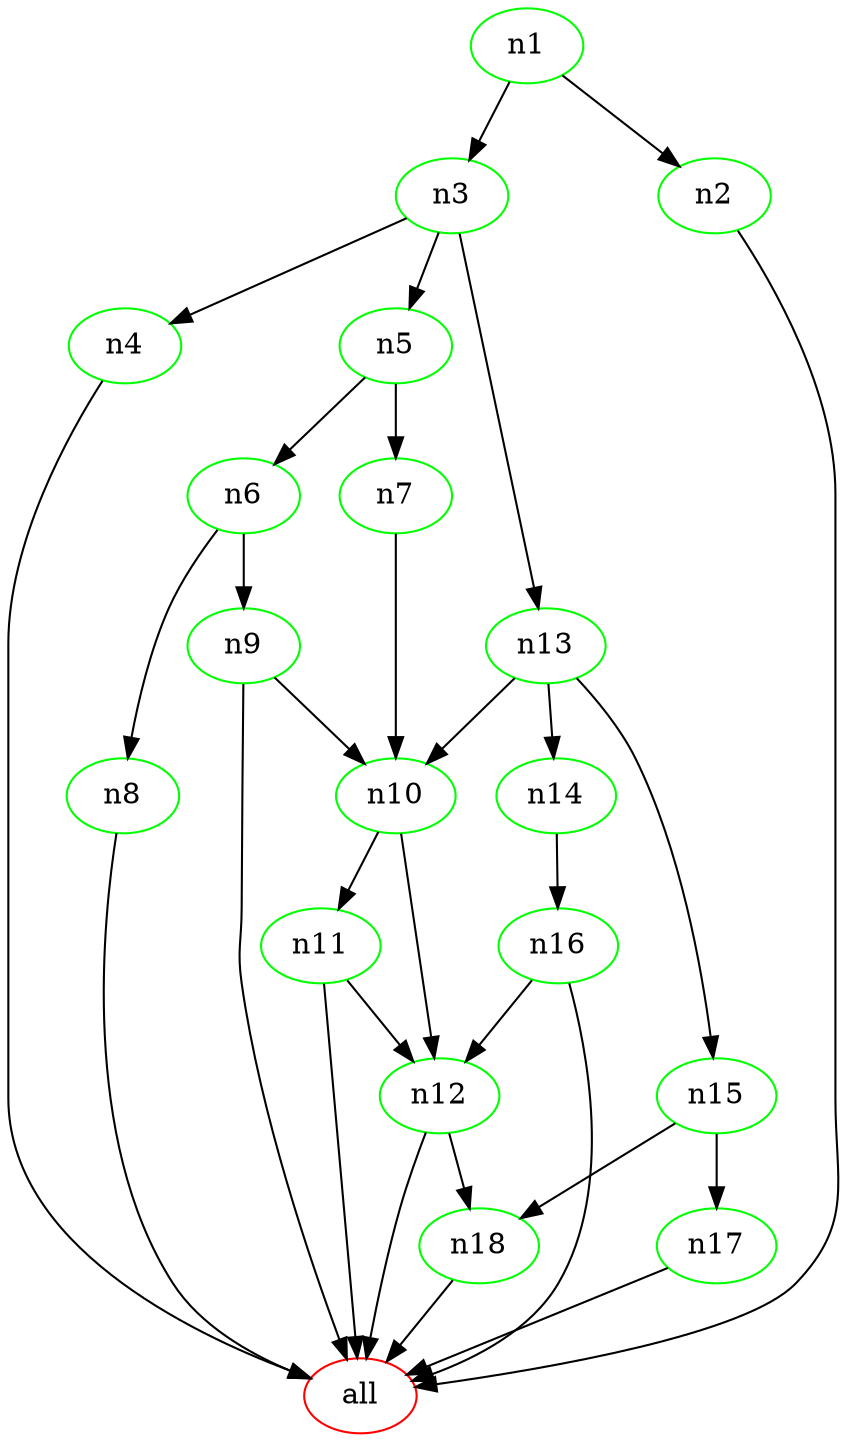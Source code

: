 digraph G {
n2[label="all", color="red"];
n5[label="n1", color="green"];
n12[label="n10", color="green"];
n11[label="n11", color="green"];
n15[label="n12", color="green"];
n14[label="n13", color="green"];
n17[label="n14", color="green"];
n19[label="n15", color="green"];
n16[label="n16", color="green"];
n18[label="n17", color="green"];
n20[label="n18", color="green"];
n6[label="n2", color="green"];
n4[label="n3", color="green"];
n3[label="n4", color="green"];
n9[label="n5", color="green"];
n8[label="n6", color="green"];
n13[label="n7", color="green"];
n7[label="n8", color="green"];
n10[label="n9", color="green"];
n11 -> n2 ; 
n15 -> n2 ; 
n16 -> n2 ; 
n18 -> n2 ; 
n20 -> n2 ; 
n6 -> n2 ; 
n3 -> n2 ; 
n7 -> n2 ; 
n10 -> n2 ; 
n14 -> n12 ; 
n13 -> n12 ; 
n10 -> n12 ; 
n12 -> n11 ; 
n12 -> n15 ; 
n11 -> n15 ; 
n16 -> n15 ; 
n4 -> n14 ; 
n14 -> n17 ; 
n14 -> n19 ; 
n17 -> n16 ; 
n19 -> n18 ; 
n15 -> n20 ; 
n19 -> n20 ; 
n5 -> n6 ; 
n5 -> n4 ; 
n4 -> n3 ; 
n4 -> n9 ; 
n9 -> n8 ; 
n9 -> n13 ; 
n8 -> n7 ; 
n8 -> n10 ; 
}
